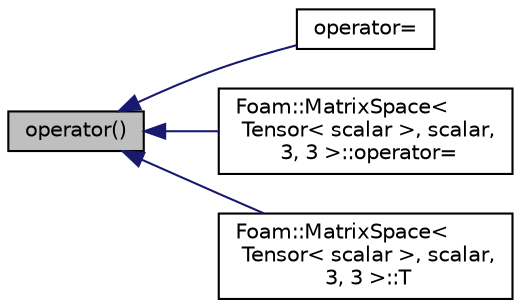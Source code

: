 digraph "operator()"
{
  bgcolor="transparent";
  edge [fontname="Helvetica",fontsize="10",labelfontname="Helvetica",labelfontsize="10"];
  node [fontname="Helvetica",fontsize="10",shape=record];
  rankdir="LR";
  Node33 [label="operator()",height=0.2,width=0.4,color="black", fillcolor="grey75", style="filled", fontcolor="black"];
  Node33 -> Node34 [dir="back",color="midnightblue",fontsize="10",style="solid",fontname="Helvetica"];
  Node34 [label="operator=",height=0.2,width=0.4,color="black",URL="$a28925.html#a7e5aee9edaaf866c14241ecd0dda3bec",tooltip="Assignment to a matrix. "];
  Node33 -> Node35 [dir="back",color="midnightblue",fontsize="10",style="solid",fontname="Helvetica"];
  Node35 [label="Foam::MatrixSpace\<\l Tensor\< scalar \>, scalar,\l 3, 3 \>::operator=",height=0.2,width=0.4,color="black",URL="$a28917.html#a0f0165336a6e020ab36c48dfe2285cc3",tooltip="Assignment to a block of another matrix space. "];
  Node33 -> Node36 [dir="back",color="midnightblue",fontsize="10",style="solid",fontname="Helvetica"];
  Node36 [label="Foam::MatrixSpace\<\l Tensor\< scalar \>, scalar,\l 3, 3 \>::T",height=0.2,width=0.4,color="black",URL="$a28917.html#a0403d26c2e94c8c0fa40e8e5043629fc",tooltip="Return the transpose of the matrix. "];
}
